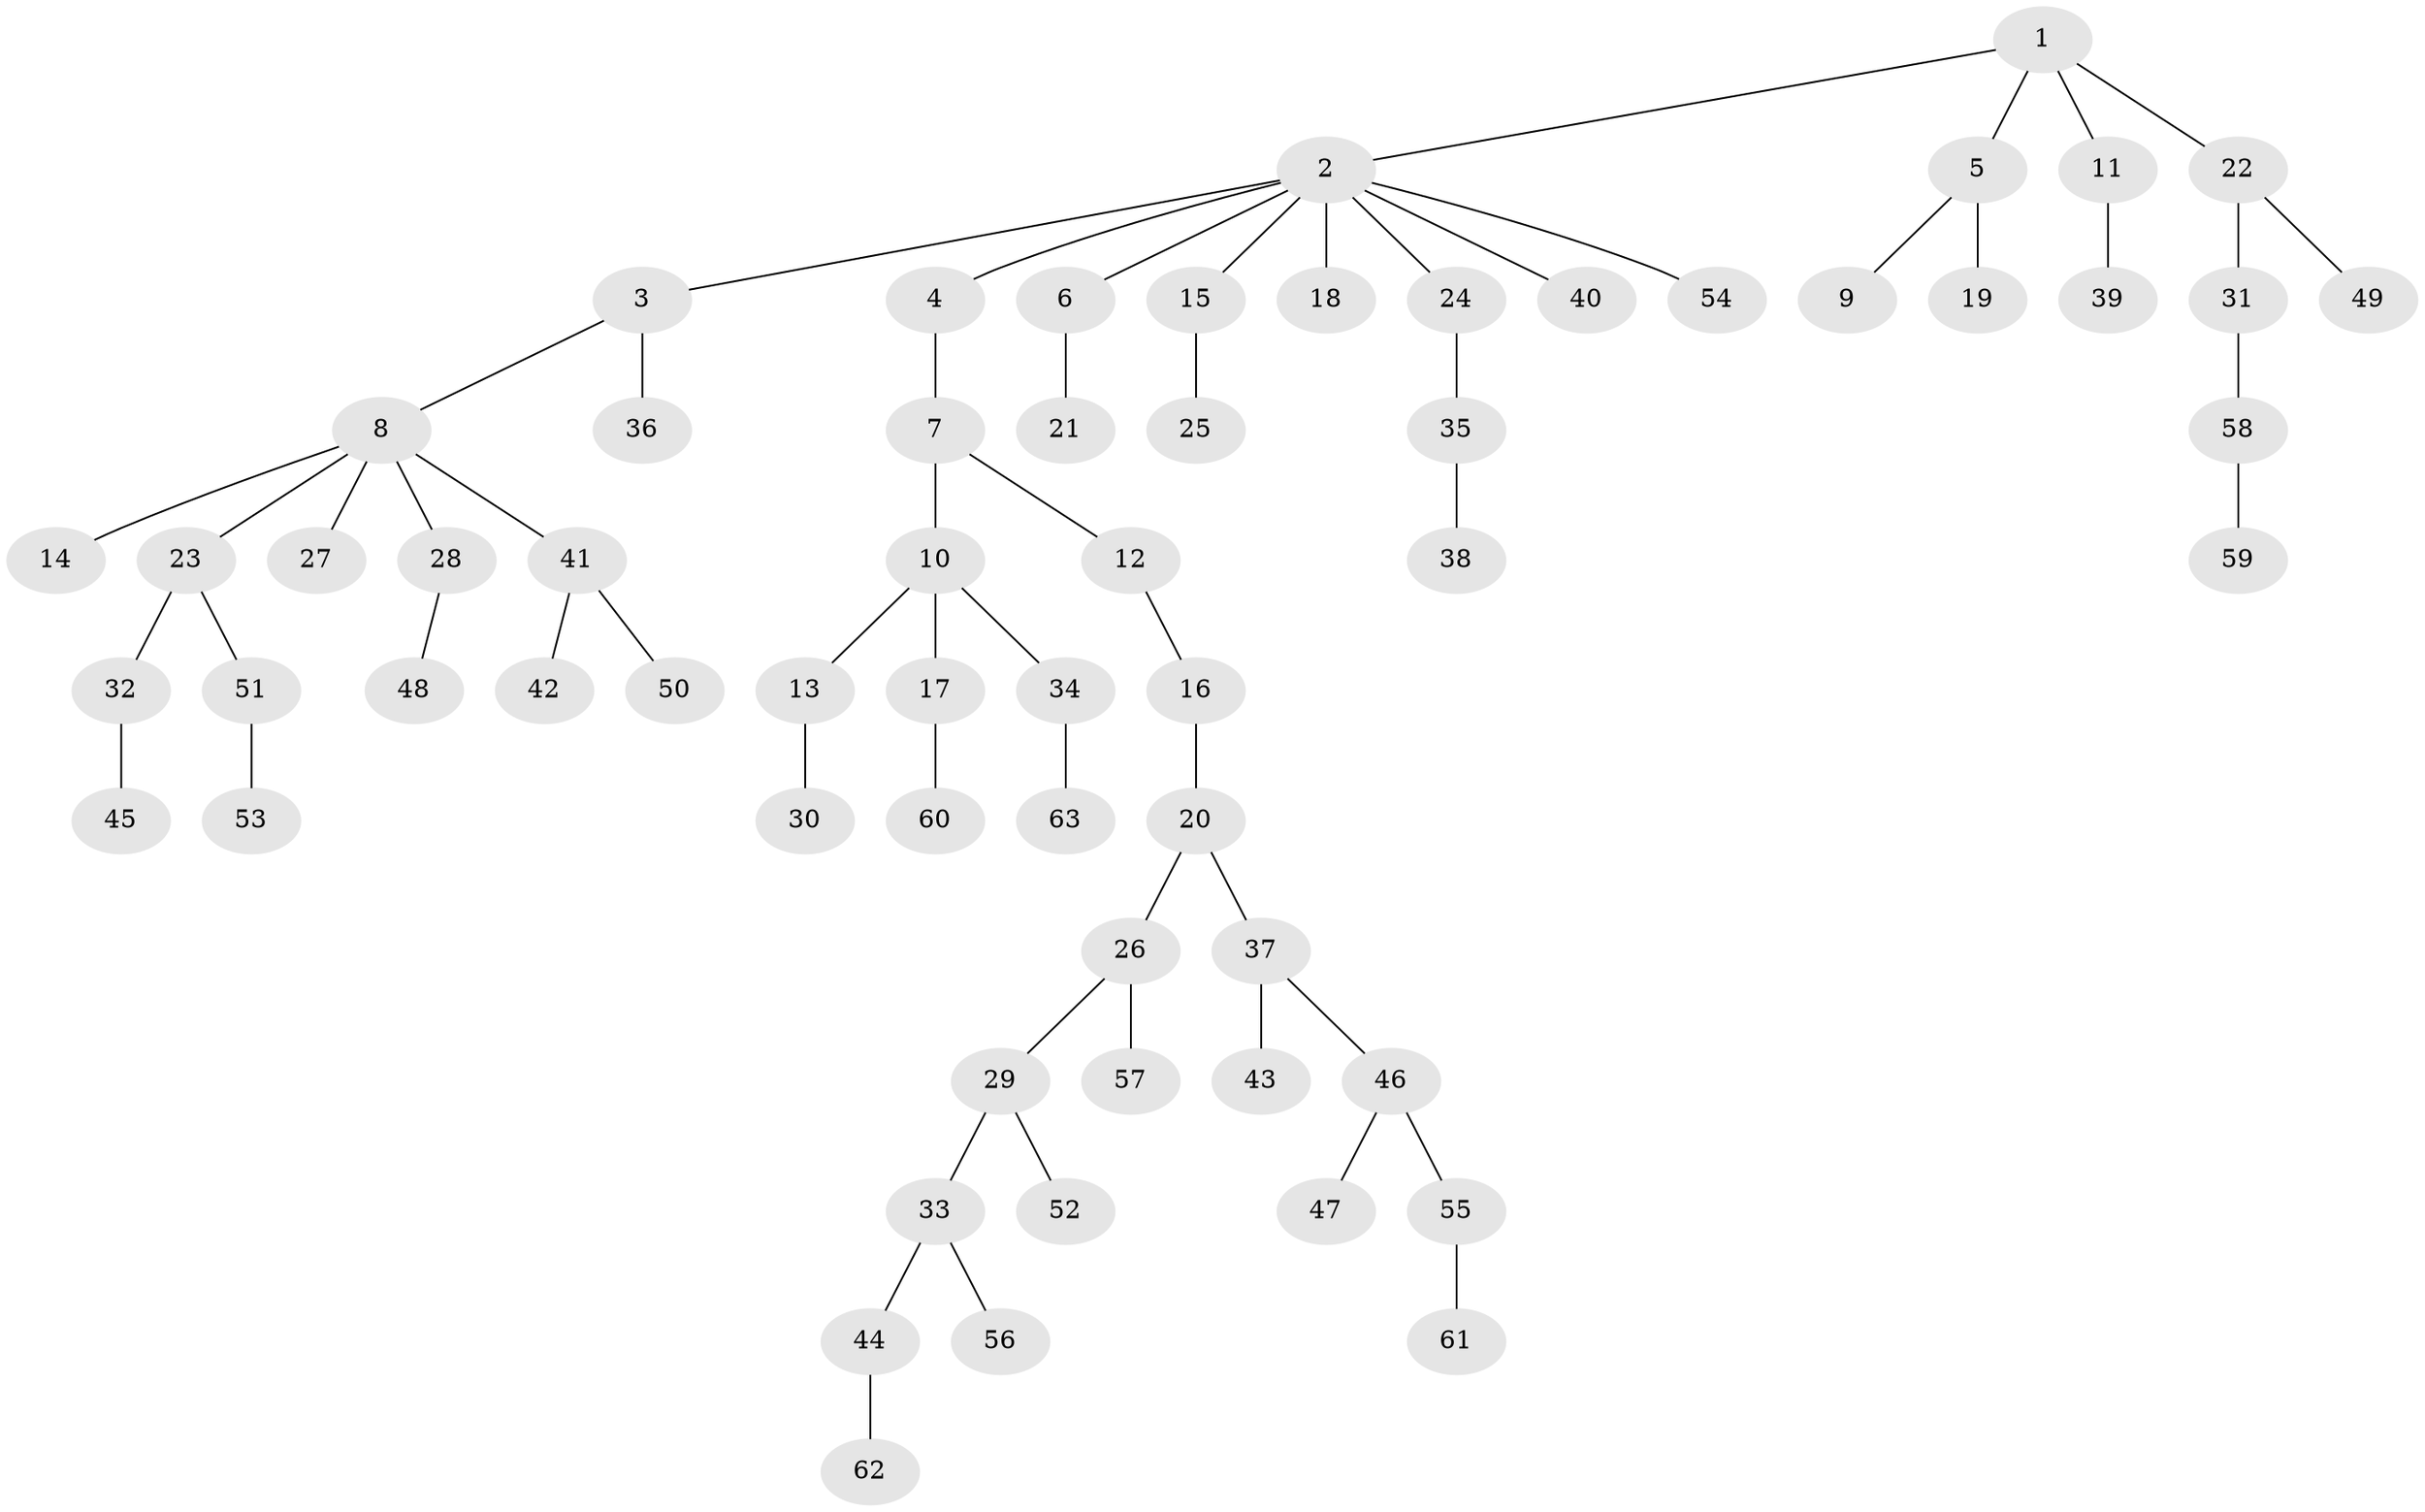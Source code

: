 // Generated by graph-tools (version 1.1) at 2025/11/02/27/25 16:11:25]
// undirected, 63 vertices, 62 edges
graph export_dot {
graph [start="1"]
  node [color=gray90,style=filled];
  1;
  2;
  3;
  4;
  5;
  6;
  7;
  8;
  9;
  10;
  11;
  12;
  13;
  14;
  15;
  16;
  17;
  18;
  19;
  20;
  21;
  22;
  23;
  24;
  25;
  26;
  27;
  28;
  29;
  30;
  31;
  32;
  33;
  34;
  35;
  36;
  37;
  38;
  39;
  40;
  41;
  42;
  43;
  44;
  45;
  46;
  47;
  48;
  49;
  50;
  51;
  52;
  53;
  54;
  55;
  56;
  57;
  58;
  59;
  60;
  61;
  62;
  63;
  1 -- 2;
  1 -- 5;
  1 -- 11;
  1 -- 22;
  2 -- 3;
  2 -- 4;
  2 -- 6;
  2 -- 15;
  2 -- 18;
  2 -- 24;
  2 -- 40;
  2 -- 54;
  3 -- 8;
  3 -- 36;
  4 -- 7;
  5 -- 9;
  5 -- 19;
  6 -- 21;
  7 -- 10;
  7 -- 12;
  8 -- 14;
  8 -- 23;
  8 -- 27;
  8 -- 28;
  8 -- 41;
  10 -- 13;
  10 -- 17;
  10 -- 34;
  11 -- 39;
  12 -- 16;
  13 -- 30;
  15 -- 25;
  16 -- 20;
  17 -- 60;
  20 -- 26;
  20 -- 37;
  22 -- 31;
  22 -- 49;
  23 -- 32;
  23 -- 51;
  24 -- 35;
  26 -- 29;
  26 -- 57;
  28 -- 48;
  29 -- 33;
  29 -- 52;
  31 -- 58;
  32 -- 45;
  33 -- 44;
  33 -- 56;
  34 -- 63;
  35 -- 38;
  37 -- 43;
  37 -- 46;
  41 -- 42;
  41 -- 50;
  44 -- 62;
  46 -- 47;
  46 -- 55;
  51 -- 53;
  55 -- 61;
  58 -- 59;
}
